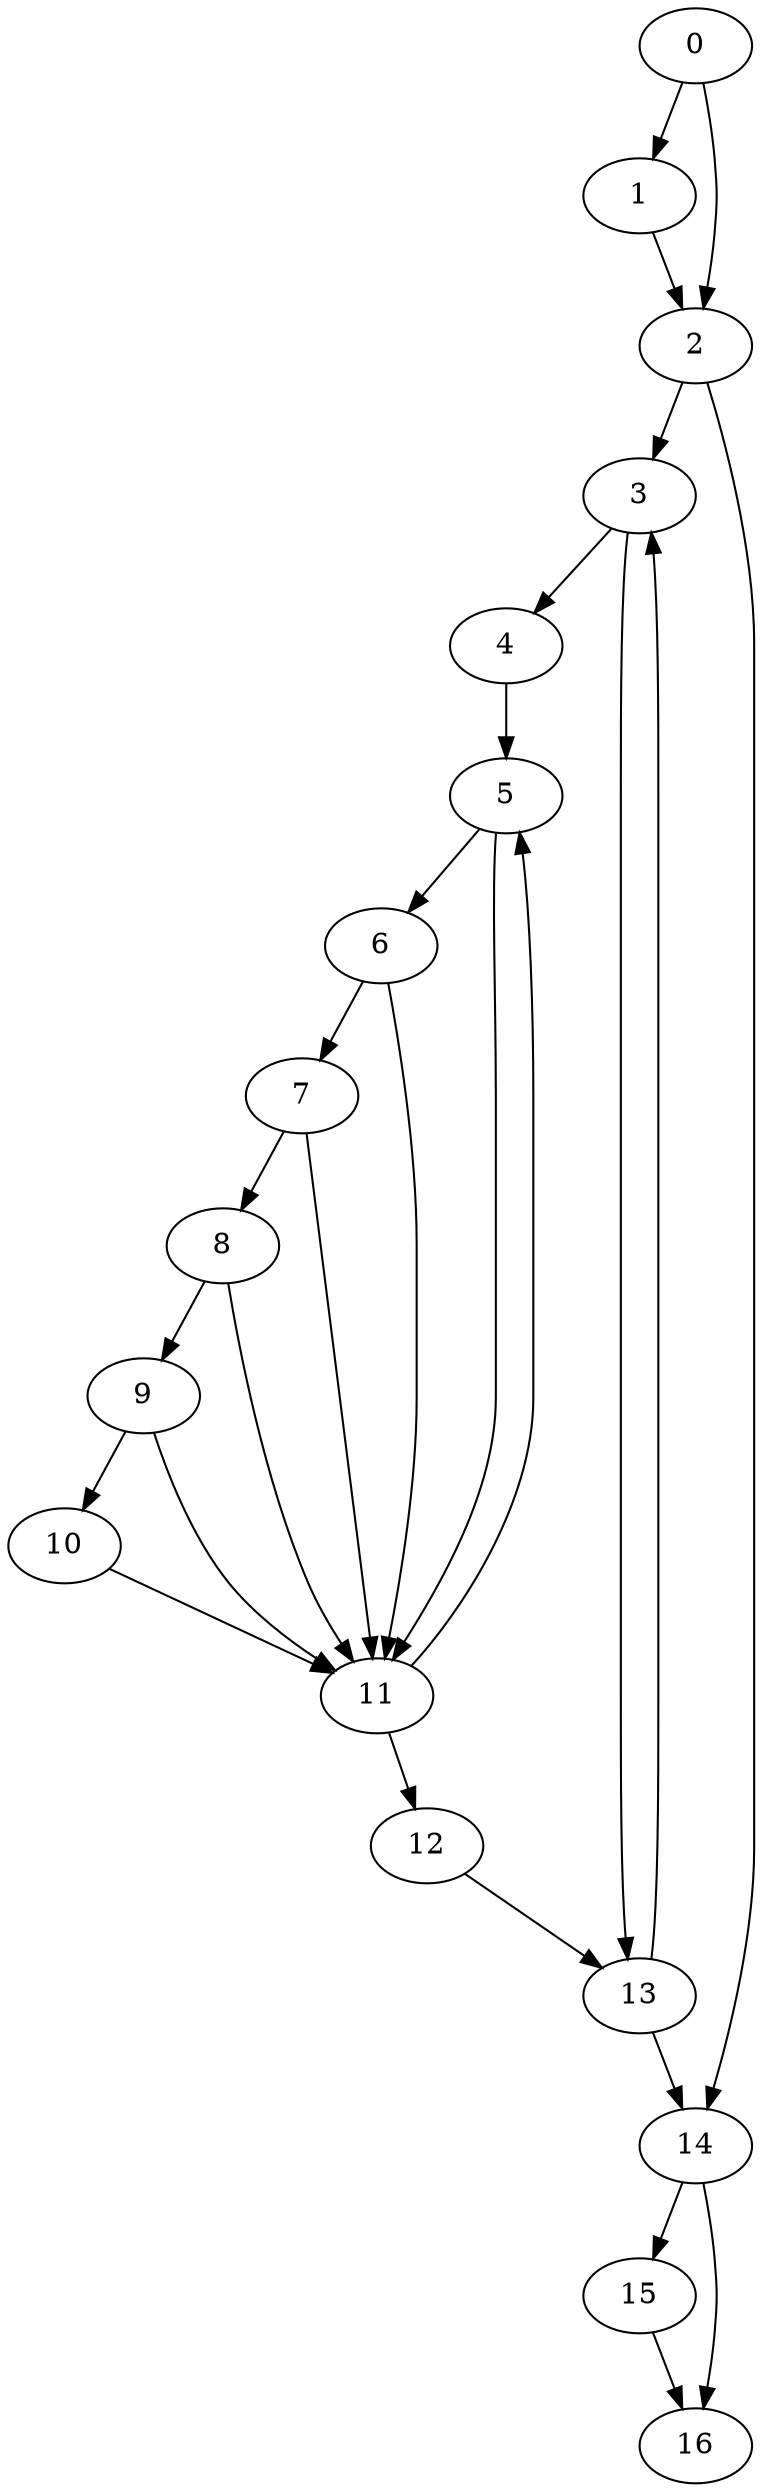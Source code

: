 digraph {
	0
	1
	2
	3
	4
	5
	6
	7
	8
	9
	10
	11
	12
	13
	14
	15
	16
	7 -> 8
	8 -> 11
	9 -> 11
	10 -> 11
	5 -> 11
	6 -> 11
	7 -> 11
	12 -> 13
	3 -> 13
	14 -> 15
	2 -> 3
	13 -> 3
	5 -> 6
	6 -> 7
	3 -> 4
	8 -> 9
	9 -> 10
	14 -> 16
	15 -> 16
	4 -> 5
	11 -> 5
	11 -> 12
	2 -> 14
	13 -> 14
	0 -> 1
	1 -> 2
	0 -> 2
}
